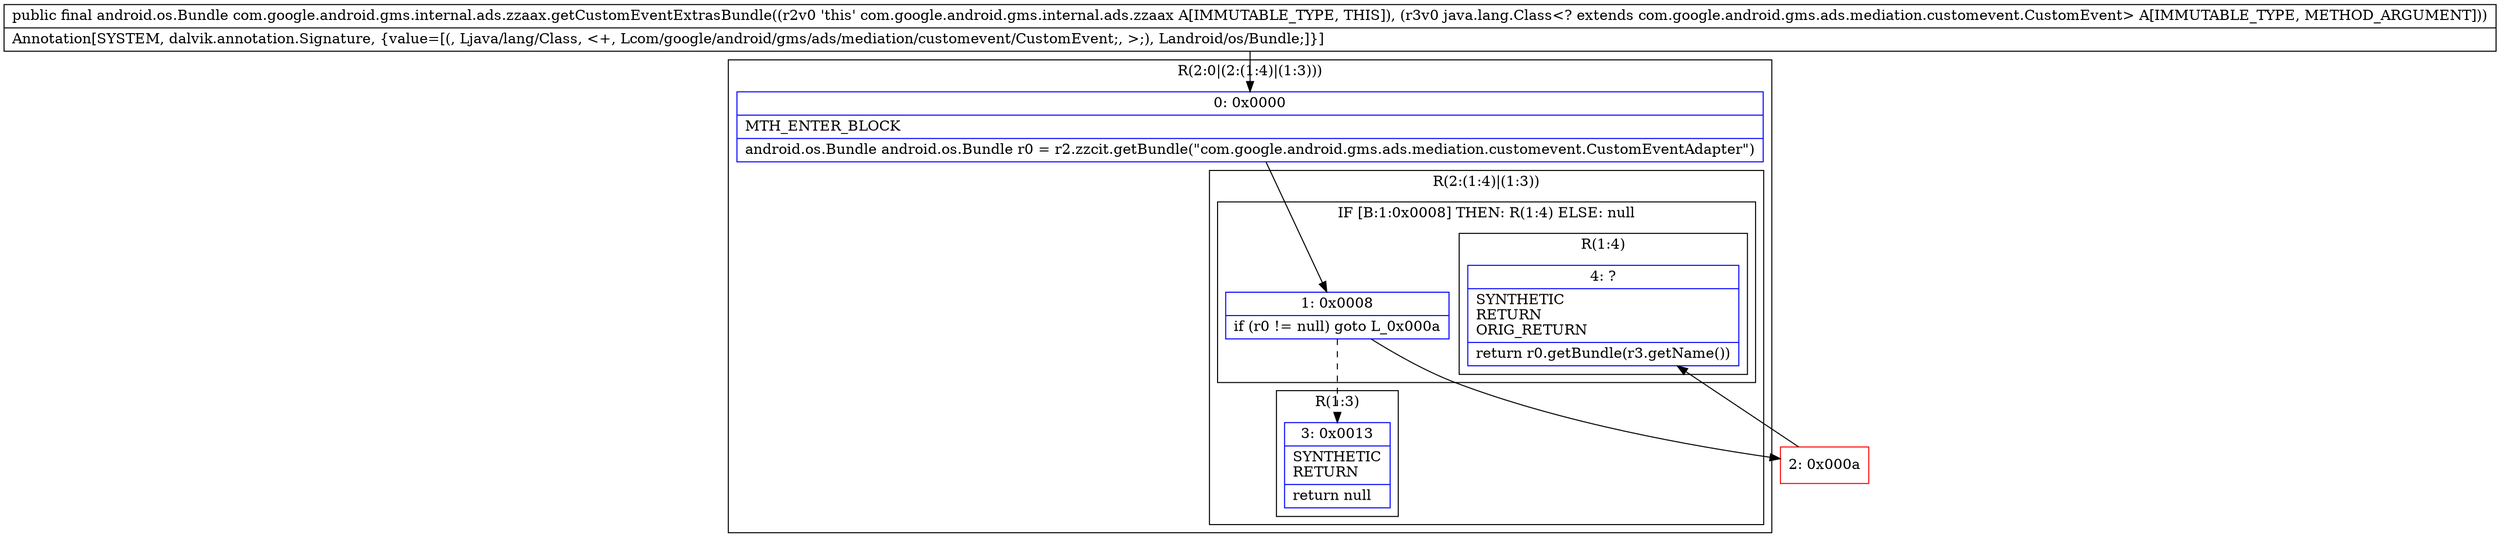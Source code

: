 digraph "CFG forcom.google.android.gms.internal.ads.zzaax.getCustomEventExtrasBundle(Ljava\/lang\/Class;)Landroid\/os\/Bundle;" {
subgraph cluster_Region_1733385439 {
label = "R(2:0|(2:(1:4)|(1:3)))";
node [shape=record,color=blue];
Node_0 [shape=record,label="{0\:\ 0x0000|MTH_ENTER_BLOCK\l|android.os.Bundle android.os.Bundle r0 = r2.zzcit.getBundle(\"com.google.android.gms.ads.mediation.customevent.CustomEventAdapter\")\l}"];
subgraph cluster_Region_1217288632 {
label = "R(2:(1:4)|(1:3))";
node [shape=record,color=blue];
subgraph cluster_IfRegion_13788258 {
label = "IF [B:1:0x0008] THEN: R(1:4) ELSE: null";
node [shape=record,color=blue];
Node_1 [shape=record,label="{1\:\ 0x0008|if (r0 != null) goto L_0x000a\l}"];
subgraph cluster_Region_1997513889 {
label = "R(1:4)";
node [shape=record,color=blue];
Node_4 [shape=record,label="{4\:\ ?|SYNTHETIC\lRETURN\lORIG_RETURN\l|return r0.getBundle(r3.getName())\l}"];
}
}
subgraph cluster_Region_1431611180 {
label = "R(1:3)";
node [shape=record,color=blue];
Node_3 [shape=record,label="{3\:\ 0x0013|SYNTHETIC\lRETURN\l|return null\l}"];
}
}
}
Node_2 [shape=record,color=red,label="{2\:\ 0x000a}"];
MethodNode[shape=record,label="{public final android.os.Bundle com.google.android.gms.internal.ads.zzaax.getCustomEventExtrasBundle((r2v0 'this' com.google.android.gms.internal.ads.zzaax A[IMMUTABLE_TYPE, THIS]), (r3v0 java.lang.Class\<? extends com.google.android.gms.ads.mediation.customevent.CustomEvent\> A[IMMUTABLE_TYPE, METHOD_ARGUMENT]))  | Annotation[SYSTEM, dalvik.annotation.Signature, \{value=[(, Ljava\/lang\/Class, \<+, Lcom\/google\/android\/gms\/ads\/mediation\/customevent\/CustomEvent;, \>;), Landroid\/os\/Bundle;]\}]\l}"];
MethodNode -> Node_0;
Node_0 -> Node_1;
Node_1 -> Node_2;
Node_1 -> Node_3[style=dashed];
Node_2 -> Node_4;
}

